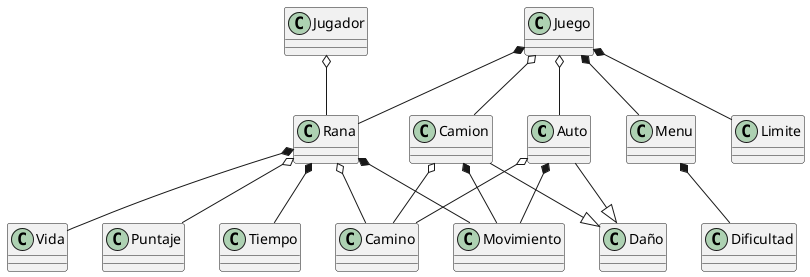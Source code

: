 @startuml frogger.1

class Auto
class Rana
class Juego
class Camion
class Vida
class Movimiento
class Jugador
class Limite
class Vida
class Daño
class Menu
class Dificultad
class Puntaje
class Tiempo
class Camino

Jugador o-- Rana
Rana *-- Movimiento
Juego *-- Rana
Rana *--Vida
Juego *-- Limite
Juego o-- Camion
Camion --|> Daño
Auto --|> Daño
Juego o-- Auto
Auto *-- Movimiento
Camion *-- Movimiento
Juego *-- Menu
Menu *-- Dificultad
Rana o-- Puntaje
Rana *-- Tiempo
Rana o-- Camino
Auto o-- Camino
Camion o-- Camino

@enduml